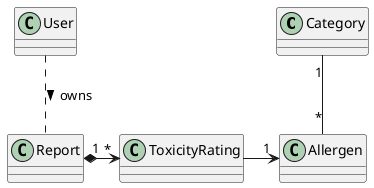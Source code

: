 @startuml

class Category

class Allergen

class User

class Report

class ToxicityRating

Category "1" -- "*" Allergen
User .. Report : > owns
Report "1" *-> "*" ToxicityRating
ToxicityRating -> "1" Allergen



@enduml